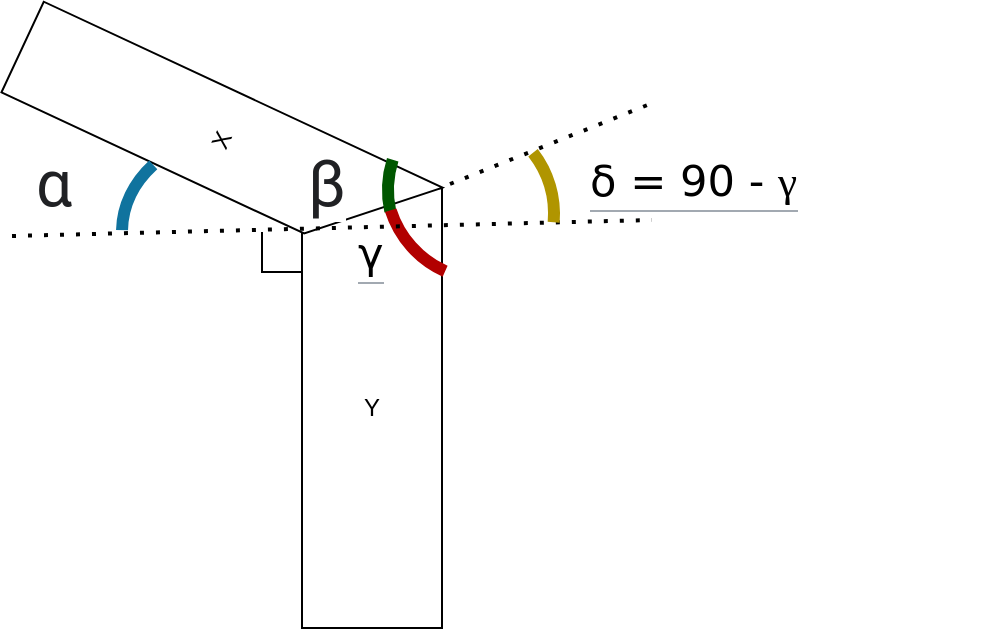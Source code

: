 <mxfile version="19.0.3" type="device"><diagram id="C5RBs43oDa-KdzZeNtuy" name="Page-1"><mxGraphModel dx="1102" dy="1025" grid="1" gridSize="10" guides="1" tooltips="1" connect="1" arrows="1" fold="1" page="1" pageScale="1" pageWidth="827" pageHeight="1169" math="0" shadow="0"><root><mxCell id="WIyWlLk6GJQsqaUBKTNV-0"/><mxCell id="WIyWlLk6GJQsqaUBKTNV-1" parent="WIyWlLk6GJQsqaUBKTNV-0"/><mxCell id="bZOkAo7u4z4GQaZgrnoh-0" value="Y" style="shape=manualInput;whiteSpace=wrap;html=1;size=8;" parent="WIyWlLk6GJQsqaUBKTNV-1" vertex="1"><mxGeometry x="375" y="474" width="70" height="220" as="geometry"/></mxCell><mxCell id="bZOkAo7u4z4GQaZgrnoh-1" value="X" style="shape=manualInput;whiteSpace=wrap;html=1;size=53;flipV=1;rotation=-65;" parent="WIyWlLk6GJQsqaUBKTNV-1" vertex="1"><mxGeometry x="310" y="340" width="50" height="220" as="geometry"/></mxCell><mxCell id="bZOkAo7u4z4GQaZgrnoh-2" value="&lt;span style=&quot;color: rgb(32, 33, 36); font-family: Roboto, arial, sans-serif; font-size: 32px; font-style: normal; font-variant-ligatures: normal; font-variant-caps: normal; font-weight: 400; letter-spacing: normal; orphans: 2; text-align: left; text-indent: 0px; text-transform: none; widows: 2; word-spacing: 0px; -webkit-text-stroke-width: 0px; background-color: rgb(255, 255, 255); text-decoration-thickness: initial; text-decoration-style: initial; text-decoration-color: initial; float: none; display: inline !important;&quot;&gt;α&lt;/span&gt;" style="text;whiteSpace=wrap;html=1;" parent="WIyWlLk6GJQsqaUBKTNV-1" vertex="1"><mxGeometry x="240" y="446" width="40" height="40" as="geometry"/></mxCell><mxCell id="bZOkAo7u4z4GQaZgrnoh-3" value="&lt;span style=&quot;color: rgb(32, 33, 36); font-family: Roboto, arial, sans-serif; font-size: 32px; font-style: normal; font-variant-ligatures: normal; font-variant-caps: normal; font-weight: 400; letter-spacing: normal; orphans: 2; text-align: left; text-indent: 0px; text-transform: none; widows: 2; word-spacing: 0px; -webkit-text-stroke-width: 0px; background-color: rgb(255, 255, 255); text-decoration-thickness: initial; text-decoration-style: initial; text-decoration-color: initial; float: none; display: inline !important;&quot;&gt;β&lt;/span&gt;" style="text;whiteSpace=wrap;html=1;" parent="WIyWlLk6GJQsqaUBKTNV-1" vertex="1"><mxGeometry x="376" y="446" width="40" height="40" as="geometry"/></mxCell><mxCell id="bZOkAo7u4z4GQaZgrnoh-4" value="&lt;h1 style=&quot;margin: 0px 0px 0.25em; padding: 0px; overflow: visible; border-bottom: 1px solid rgb(162, 169, 177); font-size: 1.8em; font-weight: normal; width: auto; font-family: &amp;quot;Linux Libertine&amp;quot;, Georgia, Times, serif; line-height: 1.3;&quot; class=&quot;firstHeading mw-first-heading&quot; id=&quot;firstHeading&quot;&gt;&lt;span style=&quot;font-family: &amp;quot;New Athena Unicode&amp;quot;, &amp;quot;DejaVu Sans&amp;quot;, Athena, Gentium, &amp;quot;Gentium Plus&amp;quot;, &amp;quot;Palatino Linotype&amp;quot;, Times, &amp;quot;Arial Unicode MS&amp;quot;, &amp;quot;Lucida Sans Unicode&amp;quot;, &amp;quot;Lucida Grande&amp;quot;, Code2000, sans-serif;&quot; class=&quot;polytonic&quot;&gt;γ&lt;/span&gt;&lt;/h1&gt;" style="text;whiteSpace=wrap;html=1;" parent="WIyWlLk6GJQsqaUBKTNV-1" vertex="1"><mxGeometry x="401" y="486" width="40" height="40" as="geometry"/></mxCell><mxCell id="bZOkAo7u4z4GQaZgrnoh-5" value="" style="verticalLabelPosition=bottom;verticalAlign=top;html=1;shape=mxgraph.basic.arc;strokeColor=#10739E;strokeWidth=6;startAngle=0.753;endAngle=0.867;" parent="WIyWlLk6GJQsqaUBKTNV-1" vertex="1"><mxGeometry x="285" y="446" width="121" height="100" as="geometry"/></mxCell><mxCell id="bZOkAo7u4z4GQaZgrnoh-6" value="" style="verticalLabelPosition=bottom;verticalAlign=top;html=1;shape=mxgraph.basic.arc;strokeColor=#005700;strokeWidth=6;startAngle=0.716;endAngle=0.799;fillColor=#008a00;fontColor=#ffffff;" parent="WIyWlLk6GJQsqaUBKTNV-1" vertex="1"><mxGeometry x="418" y="425" width="100" height="100" as="geometry"/></mxCell><mxCell id="bZOkAo7u4z4GQaZgrnoh-7" value="" style="verticalLabelPosition=bottom;verticalAlign=top;html=1;shape=mxgraph.basic.arc;strokeColor=#B20000;strokeWidth=6;startAngle=0.567;endAngle=0.701;fillColor=#e51400;fontColor=#ffffff;" parent="WIyWlLk6GJQsqaUBKTNV-1" vertex="1"><mxGeometry x="417" y="420" width="100" height="100" as="geometry"/></mxCell><mxCell id="djKnAXwa9n98Mz-nKHe_-0" value="" style="endArrow=none;dashed=1;html=1;dashPattern=1 3;strokeWidth=2;rounded=0;" parent="WIyWlLk6GJQsqaUBKTNV-1" edge="1"><mxGeometry width="50" height="50" relative="1" as="geometry"><mxPoint x="230" y="498" as="sourcePoint"/><mxPoint x="550" y="490" as="targetPoint"/></mxGeometry></mxCell><mxCell id="djKnAXwa9n98Mz-nKHe_-1" value="" style="endArrow=none;html=1;rounded=0;edgeStyle=orthogonalEdgeStyle;" parent="WIyWlLk6GJQsqaUBKTNV-1" edge="1"><mxGeometry width="50" height="50" relative="1" as="geometry"><mxPoint x="355" y="496" as="sourcePoint"/><mxPoint x="375" y="516" as="targetPoint"/><Array as="points"><mxPoint x="355" y="516"/></Array></mxGeometry></mxCell><mxCell id="1yabWWYqObEQWe_sR-3N-0" value="" style="endArrow=none;dashed=1;html=1;dashPattern=1 3;strokeWidth=2;rounded=0;" edge="1" parent="WIyWlLk6GJQsqaUBKTNV-1"><mxGeometry width="50" height="50" relative="1" as="geometry"><mxPoint x="449" y="472" as="sourcePoint"/><mxPoint x="549" y="432" as="targetPoint"/></mxGeometry></mxCell><mxCell id="1yabWWYqObEQWe_sR-3N-2" value="" style="verticalLabelPosition=bottom;verticalAlign=top;html=1;shape=mxgraph.basic.arc;strokeColor=#B09500;strokeWidth=6;startAngle=0.145;endAngle=0.263;fillColor=#e3c800;fontColor=#000000;" vertex="1" parent="WIyWlLk6GJQsqaUBKTNV-1"><mxGeometry x="401" y="437" width="100" height="100" as="geometry"/></mxCell><mxCell id="1yabWWYqObEQWe_sR-3N-4" value="&lt;h1 style=&quot;color: rgb(0, 0, 0); margin: 0px 0px 0.25em; padding: 0px; overflow: visible; border-bottom: 1px solid rgb(162, 169, 177); font-size: 1.8em; font-weight: normal; width: auto; font-family: &amp;quot;Linux Libertine&amp;quot;, Georgia, Times, serif; line-height: 1.3; font-style: normal; font-variant-ligatures: normal; font-variant-caps: normal; letter-spacing: normal; orphans: 2; text-align: start; text-indent: 0px; text-transform: none; widows: 2; word-spacing: 0px; -webkit-text-stroke-width: 0px;&quot; class=&quot;firstHeading mw-first-heading&quot; id=&quot;firstHeading&quot;&gt;&lt;span style=&quot;font-family: &amp;quot;New Athena Unicode&amp;quot;, &amp;quot;DejaVu Sans&amp;quot;, Athena, Gentium, &amp;quot;Gentium Plus&amp;quot;, &amp;quot;Palatino Linotype&amp;quot;, Times, &amp;quot;Arial Unicode MS&amp;quot;, &amp;quot;Lucida Sans Unicode&amp;quot;, &amp;quot;Lucida Grande&amp;quot;, Code2000, sans-serif; font-style: normal;&quot; class=&quot;polytonic&quot;&gt;δ = 90 -&amp;nbsp;&lt;/span&gt;γ&lt;/h1&gt;" style="text;whiteSpace=wrap;html=1;fontStyle=0" vertex="1" parent="WIyWlLk6GJQsqaUBKTNV-1"><mxGeometry x="517" y="450" width="203" height="50" as="geometry"/></mxCell></root></mxGraphModel></diagram></mxfile>